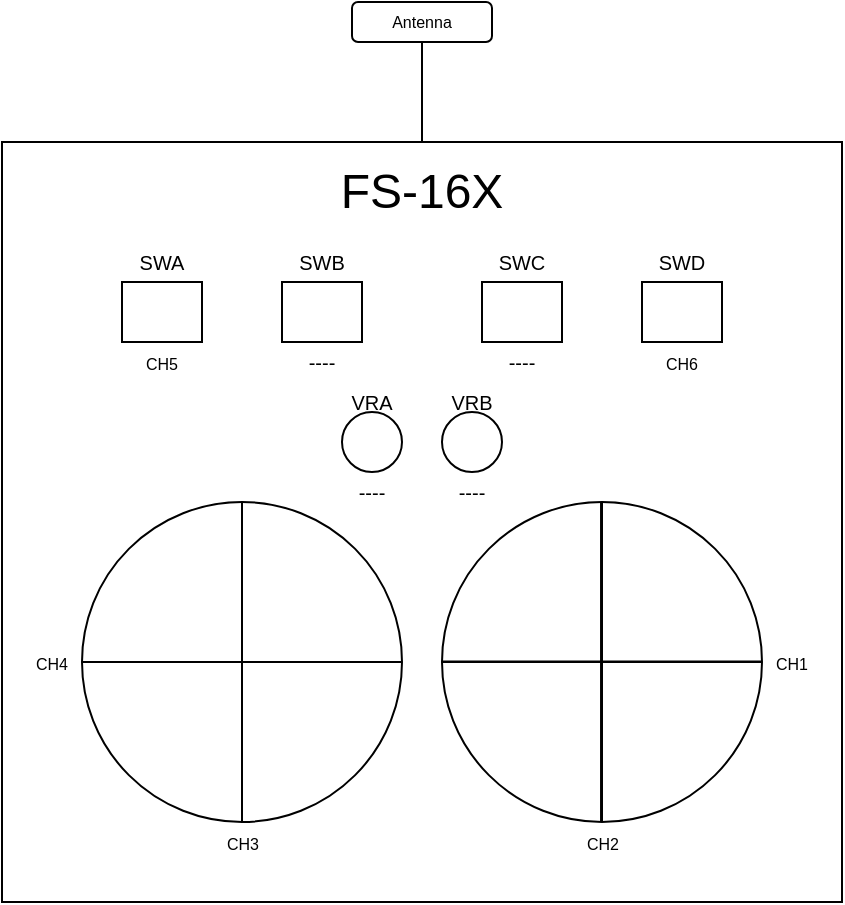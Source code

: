 <mxfile version="20.3.0" type="device"><diagram name="Page-1" id="crofGTmK77k4lmUzLzV7"><mxGraphModel dx="930" dy="688" grid="1" gridSize="10" guides="1" tooltips="1" connect="1" arrows="1" fold="1" page="1" pageScale="1" pageWidth="850" pageHeight="1100" math="0" shadow="0"><root><mxCell id="0"/><mxCell id="1" parent="0"/><mxCell id="dY17clIJ0vEmdPIZtcdb-39" value="" style="rounded=0;whiteSpace=wrap;html=1;fillColor=none;" parent="1" vertex="1"><mxGeometry x="100" y="140" width="420" height="380" as="geometry"/></mxCell><mxCell id="dY17clIJ0vEmdPIZtcdb-1" value="" style="ellipse;whiteSpace=wrap;html=1;aspect=fixed;fillColor=none;" parent="1" vertex="1"><mxGeometry x="140" y="320" width="160" height="160" as="geometry"/></mxCell><mxCell id="dY17clIJ0vEmdPIZtcdb-3" value="" style="rounded=0;whiteSpace=wrap;html=1;rotation=90;fillColor=none;" parent="1" vertex="1"><mxGeometry x="165" y="205" width="30" height="40" as="geometry"/></mxCell><mxCell id="dY17clIJ0vEmdPIZtcdb-4" value="" style="rounded=0;whiteSpace=wrap;html=1;rotation=90;fillColor=none;" parent="1" vertex="1"><mxGeometry x="245" y="205" width="30" height="40" as="geometry"/></mxCell><mxCell id="dY17clIJ0vEmdPIZtcdb-5" value="" style="rounded=0;whiteSpace=wrap;html=1;rotation=90;fillColor=none;" parent="1" vertex="1"><mxGeometry x="345" y="205" width="30" height="40" as="geometry"/></mxCell><mxCell id="dY17clIJ0vEmdPIZtcdb-6" value="" style="rounded=0;whiteSpace=wrap;html=1;rotation=90;direction=south;fillColor=none;" parent="1" vertex="1"><mxGeometry x="425" y="205" width="30" height="40" as="geometry"/></mxCell><mxCell id="dY17clIJ0vEmdPIZtcdb-8" value="" style="endArrow=none;html=1;rounded=0;entryX=0.5;entryY=1;entryDx=0;entryDy=0;exitX=0.5;exitY=0;exitDx=0;exitDy=0;" parent="1" source="dY17clIJ0vEmdPIZtcdb-1" target="dY17clIJ0vEmdPIZtcdb-1" edge="1"><mxGeometry width="50" height="50" relative="1" as="geometry"><mxPoint x="280" y="300" as="sourcePoint"/><mxPoint x="330" y="250" as="targetPoint"/></mxGeometry></mxCell><mxCell id="dY17clIJ0vEmdPIZtcdb-10" value="" style="endArrow=none;html=1;rounded=0;entryX=0;entryY=0.5;entryDx=0;entryDy=0;exitX=1;exitY=0.5;exitDx=0;exitDy=0;" parent="1" source="dY17clIJ0vEmdPIZtcdb-1" target="dY17clIJ0vEmdPIZtcdb-1" edge="1"><mxGeometry width="50" height="50" relative="1" as="geometry"><mxPoint x="230" y="330" as="sourcePoint"/><mxPoint x="230" y="490" as="targetPoint"/></mxGeometry></mxCell><mxCell id="dY17clIJ0vEmdPIZtcdb-12" value="" style="endArrow=none;html=1;rounded=0;entryX=0;entryY=0.5;entryDx=0;entryDy=0;exitX=1;exitY=0.5;exitDx=0;exitDy=0;" parent="1" source="dY17clIJ0vEmdPIZtcdb-14" target="dY17clIJ0vEmdPIZtcdb-14" edge="1"><mxGeometry width="50" height="50" relative="1" as="geometry"><mxPoint x="410" y="330" as="sourcePoint"/><mxPoint x="410" y="490" as="targetPoint"/></mxGeometry></mxCell><mxCell id="dY17clIJ0vEmdPIZtcdb-13" value="" style="endArrow=none;html=1;rounded=0;entryX=0.5;entryY=1;entryDx=0;entryDy=0;exitX=0.5;exitY=0;exitDx=0;exitDy=0;" parent="1" source="dY17clIJ0vEmdPIZtcdb-14" target="dY17clIJ0vEmdPIZtcdb-14" edge="1"><mxGeometry width="50" height="50" relative="1" as="geometry"><mxPoint x="520" y="300" as="sourcePoint"/><mxPoint x="570" y="250" as="targetPoint"/></mxGeometry></mxCell><mxCell id="dY17clIJ0vEmdPIZtcdb-14" value="" style="ellipse;whiteSpace=wrap;html=1;aspect=fixed;fillColor=none;" parent="1" vertex="1"><mxGeometry x="320" y="320" width="160" height="160" as="geometry"/></mxCell><mxCell id="dY17clIJ0vEmdPIZtcdb-15" value="" style="endArrow=none;html=1;rounded=0;entryX=0;entryY=0.5;entryDx=0;entryDy=0;exitX=1;exitY=0.5;exitDx=0;exitDy=0;" parent="1" edge="1"><mxGeometry width="50" height="50" relative="1" as="geometry"><mxPoint x="480" y="399.76" as="sourcePoint"/><mxPoint x="320" y="399.76" as="targetPoint"/></mxGeometry></mxCell><mxCell id="dY17clIJ0vEmdPIZtcdb-16" value="" style="endArrow=none;html=1;rounded=0;entryX=0.5;entryY=1;entryDx=0;entryDy=0;exitX=0.5;exitY=0;exitDx=0;exitDy=0;" parent="1" edge="1"><mxGeometry width="50" height="50" relative="1" as="geometry"><mxPoint x="399.52" y="320" as="sourcePoint"/><mxPoint x="399.52" y="480" as="targetPoint"/></mxGeometry></mxCell><mxCell id="dY17clIJ0vEmdPIZtcdb-18" value="&lt;font style=&quot;font-size: 10px;&quot;&gt;SWA&lt;/font&gt;" style="text;html=1;strokeColor=none;fillColor=none;align=center;verticalAlign=middle;whiteSpace=wrap;rounded=0;" parent="1" vertex="1"><mxGeometry x="155" y="190" width="50" height="20" as="geometry"/></mxCell><mxCell id="dY17clIJ0vEmdPIZtcdb-19" value="&lt;font style=&quot;font-size: 10px;&quot;&gt;SWB&lt;/font&gt;" style="text;html=1;strokeColor=none;fillColor=none;align=center;verticalAlign=middle;whiteSpace=wrap;rounded=0;" parent="1" vertex="1"><mxGeometry x="235" y="190" width="50" height="20" as="geometry"/></mxCell><mxCell id="dY17clIJ0vEmdPIZtcdb-20" value="&lt;font style=&quot;font-size: 10px;&quot;&gt;SWC&lt;/font&gt;" style="text;html=1;strokeColor=none;fillColor=none;align=center;verticalAlign=middle;whiteSpace=wrap;rounded=0;" parent="1" vertex="1"><mxGeometry x="335" y="190" width="50" height="20" as="geometry"/></mxCell><mxCell id="dY17clIJ0vEmdPIZtcdb-21" value="&lt;font style=&quot;font-size: 10px;&quot;&gt;SWD&lt;/font&gt;" style="text;html=1;strokeColor=none;fillColor=none;align=center;verticalAlign=middle;whiteSpace=wrap;rounded=0;" parent="1" vertex="1"><mxGeometry x="415" y="190" width="50" height="20" as="geometry"/></mxCell><mxCell id="dY17clIJ0vEmdPIZtcdb-22" value="" style="ellipse;whiteSpace=wrap;html=1;aspect=fixed;fillColor=none;" parent="1" vertex="1"><mxGeometry x="270" y="275" width="30" height="30" as="geometry"/></mxCell><mxCell id="dY17clIJ0vEmdPIZtcdb-23" value="" style="ellipse;whiteSpace=wrap;html=1;aspect=fixed;fillColor=none;" parent="1" vertex="1"><mxGeometry x="320" y="275" width="30" height="30" as="geometry"/></mxCell><mxCell id="dY17clIJ0vEmdPIZtcdb-24" value="&lt;font style=&quot;font-size: 10px;&quot;&gt;VRA&lt;/font&gt;" style="text;html=1;strokeColor=none;fillColor=none;align=center;verticalAlign=middle;whiteSpace=wrap;rounded=0;" parent="1" vertex="1"><mxGeometry x="270" y="260" width="30" height="20" as="geometry"/></mxCell><mxCell id="dY17clIJ0vEmdPIZtcdb-25" value="&lt;font style=&quot;font-size: 10px;&quot;&gt;VRB&lt;/font&gt;" style="text;html=1;strokeColor=none;fillColor=none;align=center;verticalAlign=middle;whiteSpace=wrap;rounded=0;" parent="1" vertex="1"><mxGeometry x="320" y="260" width="30" height="20" as="geometry"/></mxCell><mxCell id="dY17clIJ0vEmdPIZtcdb-26" value="&lt;font style=&quot;font-size: 8px;&quot;&gt;CH3&lt;/font&gt;" style="text;html=1;strokeColor=none;fillColor=none;align=center;verticalAlign=middle;whiteSpace=wrap;rounded=0;" parent="1" vertex="1"><mxGeometry x="207.5" y="480" width="25" height="20" as="geometry"/></mxCell><mxCell id="dY17clIJ0vEmdPIZtcdb-29" value="&lt;font style=&quot;font-size: 8px;&quot;&gt;CH4&lt;/font&gt;" style="text;html=1;strokeColor=none;fillColor=none;align=center;verticalAlign=middle;whiteSpace=wrap;rounded=0;" parent="1" vertex="1"><mxGeometry x="100" y="390" width="50" height="20" as="geometry"/></mxCell><mxCell id="dY17clIJ0vEmdPIZtcdb-30" value="&lt;font style=&quot;font-size: 8px;&quot;&gt;CH2&lt;/font&gt;" style="text;html=1;strokeColor=none;fillColor=none;align=center;verticalAlign=middle;whiteSpace=wrap;rounded=0;" parent="1" vertex="1"><mxGeometry x="387.5" y="480" width="25" height="20" as="geometry"/></mxCell><mxCell id="dY17clIJ0vEmdPIZtcdb-31" value="&lt;font style=&quot;font-size: 8px;&quot;&gt;CH1&lt;/font&gt;" style="text;html=1;strokeColor=none;fillColor=none;align=center;verticalAlign=middle;whiteSpace=wrap;rounded=0;" parent="1" vertex="1"><mxGeometry x="470" y="390" width="50" height="20" as="geometry"/></mxCell><mxCell id="dY17clIJ0vEmdPIZtcdb-32" value="&lt;font style=&quot;font-size: 8px;&quot;&gt;CH5&lt;/font&gt;" style="text;html=1;strokeColor=none;fillColor=none;align=center;verticalAlign=middle;whiteSpace=wrap;rounded=0;" parent="1" vertex="1"><mxGeometry x="160" y="240" width="40" height="20" as="geometry"/></mxCell><mxCell id="dY17clIJ0vEmdPIZtcdb-33" value="&lt;font style=&quot;font-size: 8px;&quot;&gt;CH6&lt;/font&gt;" style="text;html=1;strokeColor=none;fillColor=none;align=center;verticalAlign=middle;whiteSpace=wrap;rounded=0;" parent="1" vertex="1"><mxGeometry x="420" y="240" width="40" height="20" as="geometry"/></mxCell><mxCell id="dY17clIJ0vEmdPIZtcdb-34" value="&lt;font style=&quot;font-size: 10px;&quot;&gt;----&lt;/font&gt;" style="text;html=1;strokeColor=none;fillColor=none;align=center;verticalAlign=middle;whiteSpace=wrap;rounded=0;" parent="1" vertex="1"><mxGeometry x="240" y="240" width="40" height="20" as="geometry"/></mxCell><mxCell id="dY17clIJ0vEmdPIZtcdb-35" value="&lt;font style=&quot;font-size: 10px;&quot;&gt;----&lt;/font&gt;" style="text;html=1;strokeColor=none;fillColor=none;align=center;verticalAlign=middle;whiteSpace=wrap;rounded=0;" parent="1" vertex="1"><mxGeometry x="340" y="240" width="40" height="20" as="geometry"/></mxCell><mxCell id="dY17clIJ0vEmdPIZtcdb-36" value="&lt;font style=&quot;font-size: 10px;&quot;&gt;----&lt;/font&gt;" style="text;html=1;strokeColor=none;fillColor=none;align=center;verticalAlign=middle;whiteSpace=wrap;rounded=0;" parent="1" vertex="1"><mxGeometry x="320" y="305" width="30" height="20" as="geometry"/></mxCell><mxCell id="dY17clIJ0vEmdPIZtcdb-37" value="&lt;font style=&quot;font-size: 10px;&quot;&gt;----&lt;/font&gt;" style="text;html=1;strokeColor=none;fillColor=none;align=center;verticalAlign=middle;whiteSpace=wrap;rounded=0;" parent="1" vertex="1"><mxGeometry x="270" y="305" width="30" height="20" as="geometry"/></mxCell><mxCell id="dY17clIJ0vEmdPIZtcdb-40" value="&lt;font style=&quot;font-size: 24px;&quot;&gt;FS-16X&lt;/font&gt;" style="text;html=1;strokeColor=none;fillColor=none;align=center;verticalAlign=middle;whiteSpace=wrap;rounded=0;" parent="1" vertex="1"><mxGeometry x="110" y="150" width="400" height="30" as="geometry"/></mxCell><mxCell id="vJzw3prD9p8qo2KYlCG9-1" value="Antenna" style="rounded=1;whiteSpace=wrap;html=1;fontSize=8;fillColor=none;" vertex="1" parent="1"><mxGeometry x="275" y="70" width="70" height="20" as="geometry"/></mxCell><mxCell id="vJzw3prD9p8qo2KYlCG9-2" value="" style="endArrow=none;html=1;rounded=0;fontSize=8;entryX=0.5;entryY=1;entryDx=0;entryDy=0;exitX=0.5;exitY=0;exitDx=0;exitDy=0;" edge="1" parent="1" source="dY17clIJ0vEmdPIZtcdb-39" target="vJzw3prD9p8qo2KYlCG9-1"><mxGeometry width="50" height="50" relative="1" as="geometry"><mxPoint x="350" y="270" as="sourcePoint"/><mxPoint x="400" y="220" as="targetPoint"/></mxGeometry></mxCell></root></mxGraphModel></diagram></mxfile>